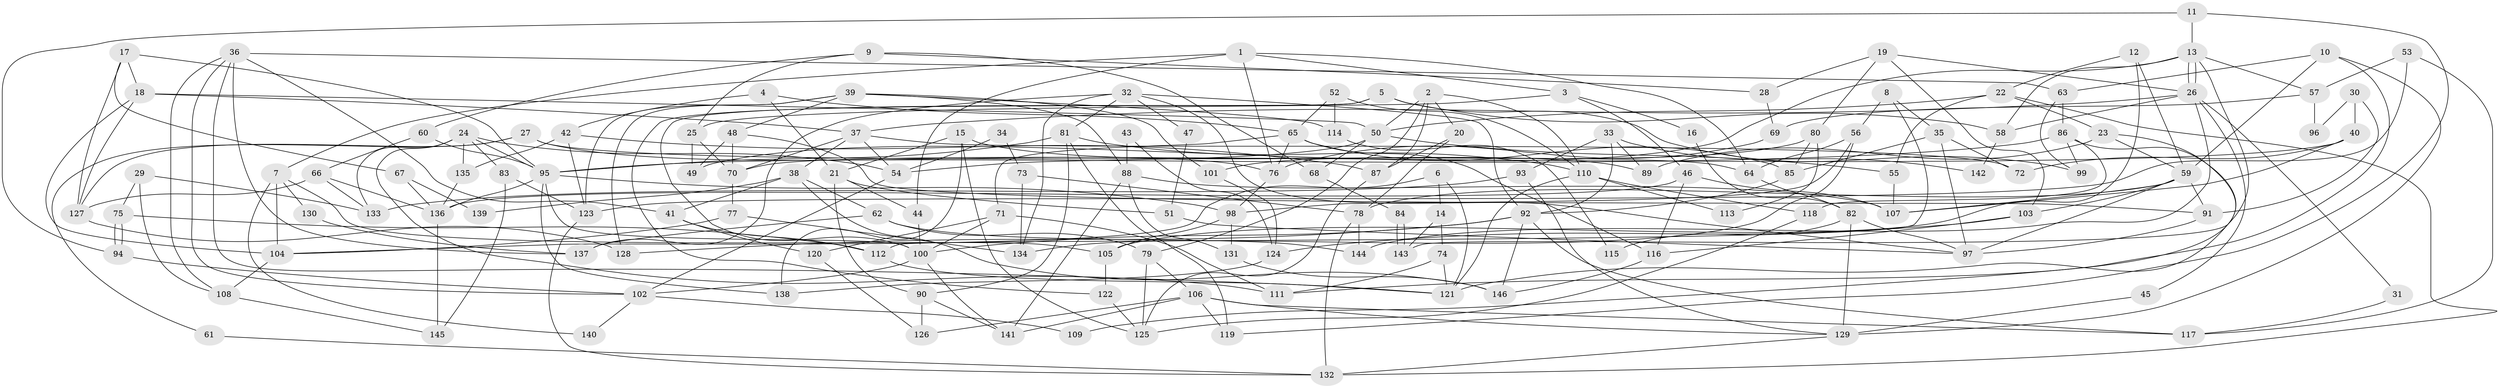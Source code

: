 // coarse degree distribution, {4: 0.2413793103448276, 6: 0.08045977011494253, 2: 0.13793103448275862, 5: 0.20689655172413793, 3: 0.16091954022988506, 7: 0.06896551724137931, 8: 0.05747126436781609, 14: 0.022988505747126436, 9: 0.011494252873563218, 11: 0.011494252873563218}
// Generated by graph-tools (version 1.1) at 2025/54/03/04/25 21:54:08]
// undirected, 146 vertices, 292 edges
graph export_dot {
graph [start="1"]
  node [color=gray90,style=filled];
  1;
  2;
  3;
  4;
  5;
  6;
  7;
  8;
  9;
  10;
  11;
  12;
  13;
  14;
  15;
  16;
  17;
  18;
  19;
  20;
  21;
  22;
  23;
  24;
  25;
  26;
  27;
  28;
  29;
  30;
  31;
  32;
  33;
  34;
  35;
  36;
  37;
  38;
  39;
  40;
  41;
  42;
  43;
  44;
  45;
  46;
  47;
  48;
  49;
  50;
  51;
  52;
  53;
  54;
  55;
  56;
  57;
  58;
  59;
  60;
  61;
  62;
  63;
  64;
  65;
  66;
  67;
  68;
  69;
  70;
  71;
  72;
  73;
  74;
  75;
  76;
  77;
  78;
  79;
  80;
  81;
  82;
  83;
  84;
  85;
  86;
  87;
  88;
  89;
  90;
  91;
  92;
  93;
  94;
  95;
  96;
  97;
  98;
  99;
  100;
  101;
  102;
  103;
  104;
  105;
  106;
  107;
  108;
  109;
  110;
  111;
  112;
  113;
  114;
  115;
  116;
  117;
  118;
  119;
  120;
  121;
  122;
  123;
  124;
  125;
  126;
  127;
  128;
  129;
  130;
  131;
  132;
  133;
  134;
  135;
  136;
  137;
  138;
  139;
  140;
  141;
  142;
  143;
  144;
  145;
  146;
  1 -- 44;
  1 -- 76;
  1 -- 3;
  1 -- 7;
  1 -- 64;
  2 -- 50;
  2 -- 79;
  2 -- 20;
  2 -- 87;
  2 -- 110;
  3 -- 46;
  3 -- 16;
  3 -- 25;
  4 -- 65;
  4 -- 42;
  4 -- 21;
  5 -- 100;
  5 -- 99;
  5 -- 58;
  5 -- 122;
  6 -- 104;
  6 -- 121;
  6 -- 14;
  7 -- 105;
  7 -- 104;
  7 -- 130;
  7 -- 140;
  8 -- 35;
  8 -- 56;
  8 -- 112;
  9 -- 25;
  9 -- 28;
  9 -- 60;
  9 -- 68;
  10 -- 63;
  10 -- 59;
  10 -- 109;
  10 -- 129;
  11 -- 13;
  11 -- 119;
  11 -- 94;
  12 -- 105;
  12 -- 22;
  12 -- 59;
  13 -- 143;
  13 -- 26;
  13 -- 26;
  13 -- 49;
  13 -- 57;
  13 -- 58;
  14 -- 74;
  14 -- 143;
  15 -- 125;
  15 -- 138;
  15 -- 21;
  15 -- 89;
  16 -- 82;
  17 -- 18;
  17 -- 127;
  17 -- 67;
  17 -- 95;
  18 -- 50;
  18 -- 37;
  18 -- 104;
  18 -- 127;
  19 -- 26;
  19 -- 103;
  19 -- 28;
  19 -- 80;
  20 -- 78;
  20 -- 87;
  21 -- 44;
  21 -- 51;
  21 -- 90;
  22 -- 55;
  22 -- 132;
  22 -- 23;
  22 -- 50;
  23 -- 59;
  23 -- 89;
  23 -- 111;
  24 -- 135;
  24 -- 95;
  24 -- 54;
  24 -- 83;
  24 -- 111;
  24 -- 133;
  25 -- 70;
  25 -- 49;
  26 -- 58;
  26 -- 31;
  26 -- 37;
  26 -- 45;
  26 -- 144;
  27 -- 64;
  27 -- 127;
  27 -- 61;
  27 -- 76;
  28 -- 69;
  29 -- 133;
  29 -- 75;
  29 -- 108;
  30 -- 40;
  30 -- 91;
  30 -- 96;
  31 -- 117;
  32 -- 134;
  32 -- 81;
  32 -- 47;
  32 -- 92;
  32 -- 97;
  32 -- 137;
  33 -- 92;
  33 -- 89;
  33 -- 93;
  33 -- 142;
  34 -- 54;
  34 -- 73;
  35 -- 85;
  35 -- 97;
  35 -- 72;
  36 -- 108;
  36 -- 41;
  36 -- 63;
  36 -- 102;
  36 -- 121;
  36 -- 137;
  37 -- 54;
  37 -- 38;
  37 -- 70;
  37 -- 72;
  38 -- 62;
  38 -- 41;
  38 -- 139;
  38 -- 146;
  39 -- 128;
  39 -- 48;
  39 -- 88;
  39 -- 101;
  39 -- 114;
  39 -- 123;
  40 -- 70;
  40 -- 72;
  40 -- 107;
  41 -- 112;
  41 -- 120;
  42 -- 123;
  42 -- 87;
  42 -- 135;
  43 -- 88;
  43 -- 124;
  44 -- 100;
  45 -- 129;
  46 -- 136;
  46 -- 107;
  46 -- 116;
  47 -- 51;
  48 -- 91;
  48 -- 49;
  48 -- 70;
  50 -- 54;
  50 -- 55;
  50 -- 68;
  51 -- 97;
  52 -- 65;
  52 -- 110;
  52 -- 114;
  53 -- 123;
  53 -- 117;
  53 -- 57;
  54 -- 102;
  55 -- 107;
  56 -- 98;
  56 -- 64;
  56 -- 134;
  57 -- 69;
  57 -- 96;
  58 -- 142;
  59 -- 107;
  59 -- 78;
  59 -- 91;
  59 -- 97;
  59 -- 103;
  60 -- 95;
  60 -- 66;
  61 -- 132;
  62 -- 79;
  62 -- 137;
  62 -- 144;
  63 -- 86;
  63 -- 99;
  64 -- 82;
  65 -- 116;
  65 -- 71;
  65 -- 76;
  65 -- 85;
  66 -- 133;
  66 -- 127;
  66 -- 136;
  67 -- 136;
  67 -- 139;
  68 -- 84;
  69 -- 76;
  70 -- 77;
  71 -- 111;
  71 -- 100;
  71 -- 120;
  73 -- 134;
  73 -- 78;
  74 -- 121;
  74 -- 111;
  75 -- 94;
  75 -- 94;
  75 -- 112;
  76 -- 98;
  77 -- 104;
  77 -- 134;
  78 -- 144;
  78 -- 132;
  79 -- 106;
  79 -- 125;
  80 -- 85;
  80 -- 101;
  80 -- 113;
  81 -- 90;
  81 -- 95;
  81 -- 110;
  81 -- 119;
  82 -- 129;
  82 -- 97;
  82 -- 115;
  83 -- 145;
  83 -- 123;
  84 -- 143;
  84 -- 143;
  85 -- 92;
  86 -- 95;
  86 -- 121;
  86 -- 99;
  86 -- 118;
  87 -- 125;
  88 -- 141;
  88 -- 107;
  88 -- 131;
  90 -- 126;
  90 -- 141;
  91 -- 97;
  92 -- 100;
  92 -- 117;
  92 -- 128;
  92 -- 146;
  93 -- 129;
  93 -- 133;
  94 -- 102;
  95 -- 98;
  95 -- 100;
  95 -- 136;
  95 -- 138;
  98 -- 131;
  98 -- 105;
  100 -- 102;
  100 -- 141;
  101 -- 124;
  102 -- 109;
  102 -- 140;
  103 -- 116;
  103 -- 124;
  104 -- 108;
  105 -- 122;
  106 -- 129;
  106 -- 141;
  106 -- 117;
  106 -- 119;
  106 -- 126;
  108 -- 145;
  110 -- 113;
  110 -- 118;
  110 -- 121;
  112 -- 121;
  114 -- 115;
  116 -- 146;
  118 -- 125;
  120 -- 126;
  122 -- 125;
  123 -- 132;
  124 -- 138;
  127 -- 128;
  129 -- 132;
  130 -- 137;
  131 -- 146;
  135 -- 136;
  136 -- 145;
}
